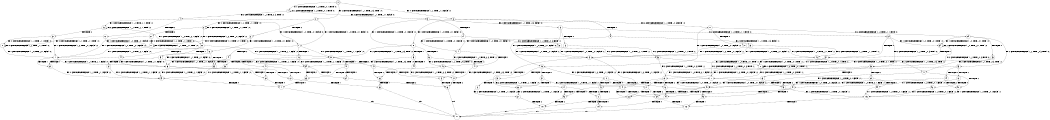 digraph BCG {
size = "7, 10.5";
center = TRUE;
node [shape = circle];
0 [peripheries = 2];
0 -> 1 [label = "EX !1 !ATOMIC_EXCH_BRANCH (1, +0, TRUE, +0, 1, TRUE) !:0:"];
0 -> 2 [label = "EX !2 !ATOMIC_EXCH_BRANCH (1, +1, TRUE, +0, 3, TRUE) !:0:"];
0 -> 3 [label = "EX !0 !ATOMIC_EXCH_BRANCH (1, +1, TRUE, +1, 1, FALSE) !:0:"];
1 -> 4 [label = "EX !2 !ATOMIC_EXCH_BRANCH (1, +1, TRUE, +0, 3, TRUE) !:0:"];
1 -> 5 [label = "EX !0 !ATOMIC_EXCH_BRANCH (1, +1, TRUE, +1, 1, FALSE) !:0:"];
1 -> 1 [label = "EX !1 !ATOMIC_EXCH_BRANCH (1, +0, TRUE, +0, 1, TRUE) !:0:"];
2 -> 6 [label = "TERMINATE !2"];
2 -> 7 [label = "EX !1 !ATOMIC_EXCH_BRANCH (1, +0, TRUE, +0, 1, FALSE) !:0:"];
2 -> 8 [label = "EX !0 !ATOMIC_EXCH_BRANCH (1, +1, TRUE, +1, 1, TRUE) !:0:"];
3 -> 9 [label = "TERMINATE !0"];
3 -> 10 [label = "EX !1 !ATOMIC_EXCH_BRANCH (1, +0, TRUE, +0, 1, FALSE) !:0:"];
3 -> 11 [label = "EX !2 !ATOMIC_EXCH_BRANCH (1, +1, TRUE, +0, 3, FALSE) !:0:"];
4 -> 12 [label = "TERMINATE !2"];
4 -> 13 [label = "EX !0 !ATOMIC_EXCH_BRANCH (1, +1, TRUE, +1, 1, TRUE) !:0:"];
4 -> 7 [label = "EX !1 !ATOMIC_EXCH_BRANCH (1, +0, TRUE, +0, 1, FALSE) !:0:"];
5 -> 14 [label = "TERMINATE !0"];
5 -> 15 [label = "EX !2 !ATOMIC_EXCH_BRANCH (1, +1, TRUE, +0, 3, FALSE) !:0:"];
5 -> 10 [label = "EX !1 !ATOMIC_EXCH_BRANCH (1, +0, TRUE, +0, 1, FALSE) !:0:"];
6 -> 16 [label = "EX !1 !ATOMIC_EXCH_BRANCH (1, +0, TRUE, +0, 1, FALSE) !:0:"];
6 -> 17 [label = "EX !0 !ATOMIC_EXCH_BRANCH (1, +1, TRUE, +1, 1, TRUE) !:0:"];
7 -> 18 [label = "TERMINATE !1"];
7 -> 19 [label = "TERMINATE !2"];
7 -> 20 [label = "EX !0 !ATOMIC_EXCH_BRANCH (1, +1, TRUE, +1, 1, FALSE) !:0:"];
8 -> 21 [label = "TERMINATE !2"];
8 -> 22 [label = "EX !1 !ATOMIC_EXCH_BRANCH (1, +0, TRUE, +0, 1, FALSE) !:0:"];
8 -> 8 [label = "EX !0 !ATOMIC_EXCH_BRANCH (1, +1, TRUE, +1, 1, TRUE) !:0:"];
9 -> 23 [label = "EX !2 !ATOMIC_EXCH_BRANCH (1, +1, TRUE, +0, 3, FALSE) !:1:"];
9 -> 24 [label = "EX !1 !ATOMIC_EXCH_BRANCH (1, +0, TRUE, +0, 1, FALSE) !:1:"];
10 -> 25 [label = "TERMINATE !1"];
10 -> 26 [label = "TERMINATE !0"];
10 -> 20 [label = "EX !2 !ATOMIC_EXCH_BRANCH (1, +1, TRUE, +0, 3, TRUE) !:0:"];
11 -> 27 [label = "TERMINATE !0"];
11 -> 28 [label = "EX !1 !ATOMIC_EXCH_BRANCH (1, +0, TRUE, +0, 1, FALSE) !:0:"];
11 -> 29 [label = "EX !2 !ATOMIC_EXCH_BRANCH (1, +0, TRUE, +1, 1, TRUE) !:0:"];
12 -> 30 [label = "EX !0 !ATOMIC_EXCH_BRANCH (1, +1, TRUE, +1, 1, TRUE) !:0:"];
12 -> 16 [label = "EX !1 !ATOMIC_EXCH_BRANCH (1, +0, TRUE, +0, 1, FALSE) !:0:"];
13 -> 31 [label = "TERMINATE !2"];
13 -> 22 [label = "EX !1 !ATOMIC_EXCH_BRANCH (1, +0, TRUE, +0, 1, FALSE) !:0:"];
13 -> 13 [label = "EX !0 !ATOMIC_EXCH_BRANCH (1, +1, TRUE, +1, 1, TRUE) !:0:"];
14 -> 32 [label = "EX !2 !ATOMIC_EXCH_BRANCH (1, +1, TRUE, +0, 3, FALSE) !:1:"];
14 -> 24 [label = "EX !1 !ATOMIC_EXCH_BRANCH (1, +0, TRUE, +0, 1, FALSE) !:1:"];
15 -> 33 [label = "TERMINATE !0"];
15 -> 34 [label = "EX !2 !ATOMIC_EXCH_BRANCH (1, +0, TRUE, +1, 1, TRUE) !:0:"];
15 -> 28 [label = "EX !1 !ATOMIC_EXCH_BRANCH (1, +0, TRUE, +0, 1, FALSE) !:0:"];
16 -> 35 [label = "TERMINATE !1"];
16 -> 36 [label = "EX !0 !ATOMIC_EXCH_BRANCH (1, +1, TRUE, +1, 1, FALSE) !:0:"];
17 -> 37 [label = "EX !1 !ATOMIC_EXCH_BRANCH (1, +0, TRUE, +0, 1, FALSE) !:0:"];
17 -> 17 [label = "EX !0 !ATOMIC_EXCH_BRANCH (1, +1, TRUE, +1, 1, TRUE) !:0:"];
18 -> 38 [label = "TERMINATE !2"];
18 -> 39 [label = "EX !0 !ATOMIC_EXCH_BRANCH (1, +1, TRUE, +1, 1, FALSE) !:0:"];
19 -> 35 [label = "TERMINATE !1"];
19 -> 36 [label = "EX !0 !ATOMIC_EXCH_BRANCH (1, +1, TRUE, +1, 1, FALSE) !:0:"];
20 -> 40 [label = "TERMINATE !1"];
20 -> 41 [label = "TERMINATE !2"];
20 -> 42 [label = "TERMINATE !0"];
21 -> 37 [label = "EX !1 !ATOMIC_EXCH_BRANCH (1, +0, TRUE, +0, 1, FALSE) !:0:"];
21 -> 17 [label = "EX !0 !ATOMIC_EXCH_BRANCH (1, +1, TRUE, +1, 1, TRUE) !:0:"];
22 -> 43 [label = "TERMINATE !1"];
22 -> 44 [label = "TERMINATE !2"];
22 -> 20 [label = "EX !0 !ATOMIC_EXCH_BRANCH (1, +1, TRUE, +1, 1, FALSE) !:0:"];
23 -> 45 [label = "EX !1 !ATOMIC_EXCH_BRANCH (1, +0, TRUE, +0, 1, FALSE) !:1:"];
23 -> 46 [label = "EX !2 !ATOMIC_EXCH_BRANCH (1, +0, TRUE, +1, 1, TRUE) !:1:"];
24 -> 47 [label = "TERMINATE !1"];
24 -> 48 [label = "EX !2 !ATOMIC_EXCH_BRANCH (1, +1, TRUE, +0, 3, TRUE) !:1:"];
25 -> 49 [label = "TERMINATE !0"];
25 -> 39 [label = "EX !2 !ATOMIC_EXCH_BRANCH (1, +1, TRUE, +0, 3, TRUE) !:0:"];
26 -> 47 [label = "TERMINATE !1"];
26 -> 48 [label = "EX !2 !ATOMIC_EXCH_BRANCH (1, +1, TRUE, +0, 3, TRUE) !:1:"];
27 -> 45 [label = "EX !1 !ATOMIC_EXCH_BRANCH (1, +0, TRUE, +0, 1, FALSE) !:1:"];
27 -> 46 [label = "EX !2 !ATOMIC_EXCH_BRANCH (1, +0, TRUE, +1, 1, TRUE) !:1:"];
28 -> 50 [label = "TERMINATE !1"];
28 -> 51 [label = "TERMINATE !0"];
28 -> 52 [label = "EX !2 !ATOMIC_EXCH_BRANCH (1, +0, TRUE, +1, 1, FALSE) !:0:"];
29 -> 53 [label = "TERMINATE !0"];
29 -> 54 [label = "EX !1 !ATOMIC_EXCH_BRANCH (1, +0, TRUE, +0, 1, TRUE) !:0:"];
29 -> 55 [label = "EX !2 !ATOMIC_EXCH_BRANCH (1, +1, TRUE, +0, 3, TRUE) !:0:"];
30 -> 37 [label = "EX !1 !ATOMIC_EXCH_BRANCH (1, +0, TRUE, +0, 1, FALSE) !:0:"];
30 -> 30 [label = "EX !0 !ATOMIC_EXCH_BRANCH (1, +1, TRUE, +1, 1, TRUE) !:0:"];
31 -> 37 [label = "EX !1 !ATOMIC_EXCH_BRANCH (1, +0, TRUE, +0, 1, FALSE) !:0:"];
31 -> 30 [label = "EX !0 !ATOMIC_EXCH_BRANCH (1, +1, TRUE, +1, 1, TRUE) !:0:"];
32 -> 56 [label = "EX !2 !ATOMIC_EXCH_BRANCH (1, +0, TRUE, +1, 1, TRUE) !:1:"];
32 -> 45 [label = "EX !1 !ATOMIC_EXCH_BRANCH (1, +0, TRUE, +0, 1, FALSE) !:1:"];
33 -> 56 [label = "EX !2 !ATOMIC_EXCH_BRANCH (1, +0, TRUE, +1, 1, TRUE) !:1:"];
33 -> 45 [label = "EX !1 !ATOMIC_EXCH_BRANCH (1, +0, TRUE, +0, 1, FALSE) !:1:"];
34 -> 57 [label = "TERMINATE !0"];
34 -> 58 [label = "EX !2 !ATOMIC_EXCH_BRANCH (1, +1, TRUE, +0, 3, TRUE) !:0:"];
34 -> 54 [label = "EX !1 !ATOMIC_EXCH_BRANCH (1, +0, TRUE, +0, 1, TRUE) !:0:"];
35 -> 59 [label = "EX !0 !ATOMIC_EXCH_BRANCH (1, +1, TRUE, +1, 1, FALSE) !:0:"];
36 -> 60 [label = "TERMINATE !1"];
36 -> 61 [label = "TERMINATE !0"];
37 -> 62 [label = "TERMINATE !1"];
37 -> 36 [label = "EX !0 !ATOMIC_EXCH_BRANCH (1, +1, TRUE, +1, 1, FALSE) !:0:"];
38 -> 59 [label = "EX !0 !ATOMIC_EXCH_BRANCH (1, +1, TRUE, +1, 1, FALSE) !:0:"];
39 -> 63 [label = "TERMINATE !2"];
39 -> 64 [label = "TERMINATE !0"];
40 -> 63 [label = "TERMINATE !2"];
40 -> 64 [label = "TERMINATE !0"];
41 -> 60 [label = "TERMINATE !1"];
41 -> 61 [label = "TERMINATE !0"];
42 -> 65 [label = "TERMINATE !1"];
42 -> 66 [label = "TERMINATE !2"];
43 -> 67 [label = "TERMINATE !2"];
43 -> 39 [label = "EX !0 !ATOMIC_EXCH_BRANCH (1, +1, TRUE, +1, 1, FALSE) !:0:"];
44 -> 62 [label = "TERMINATE !1"];
44 -> 36 [label = "EX !0 !ATOMIC_EXCH_BRANCH (1, +1, TRUE, +1, 1, FALSE) !:0:"];
45 -> 68 [label = "TERMINATE !1"];
45 -> 69 [label = "EX !2 !ATOMIC_EXCH_BRANCH (1, +0, TRUE, +1, 1, FALSE) !:1:"];
46 -> 70 [label = "EX !1 !ATOMIC_EXCH_BRANCH (1, +0, TRUE, +0, 1, TRUE) !:1:"];
46 -> 71 [label = "EX !2 !ATOMIC_EXCH_BRANCH (1, +1, TRUE, +0, 3, TRUE) !:1:"];
47 -> 72 [label = "EX !2 !ATOMIC_EXCH_BRANCH (1, +1, TRUE, +0, 3, TRUE) !:2:"];
48 -> 65 [label = "TERMINATE !1"];
48 -> 66 [label = "TERMINATE !2"];
49 -> 72 [label = "EX !2 !ATOMIC_EXCH_BRANCH (1, +1, TRUE, +0, 3, TRUE) !:2:"];
50 -> 73 [label = "TERMINATE !0"];
50 -> 74 [label = "EX !2 !ATOMIC_EXCH_BRANCH (1, +0, TRUE, +1, 1, FALSE) !:0:"];
51 -> 68 [label = "TERMINATE !1"];
51 -> 69 [label = "EX !2 !ATOMIC_EXCH_BRANCH (1, +0, TRUE, +1, 1, FALSE) !:1:"];
52 -> 75 [label = "TERMINATE !1"];
52 -> 76 [label = "TERMINATE !2"];
52 -> 77 [label = "TERMINATE !0"];
53 -> 70 [label = "EX !1 !ATOMIC_EXCH_BRANCH (1, +0, TRUE, +0, 1, TRUE) !:1:"];
53 -> 71 [label = "EX !2 !ATOMIC_EXCH_BRANCH (1, +1, TRUE, +0, 3, TRUE) !:1:"];
54 -> 57 [label = "TERMINATE !0"];
54 -> 58 [label = "EX !2 !ATOMIC_EXCH_BRANCH (1, +1, TRUE, +0, 3, TRUE) !:0:"];
54 -> 54 [label = "EX !1 !ATOMIC_EXCH_BRANCH (1, +0, TRUE, +0, 1, TRUE) !:0:"];
55 -> 78 [label = "TERMINATE !2"];
55 -> 79 [label = "TERMINATE !0"];
55 -> 80 [label = "EX !1 !ATOMIC_EXCH_BRANCH (1, +0, TRUE, +0, 1, FALSE) !:0:"];
56 -> 81 [label = "EX !2 !ATOMIC_EXCH_BRANCH (1, +1, TRUE, +0, 3, TRUE) !:1:"];
56 -> 70 [label = "EX !1 !ATOMIC_EXCH_BRANCH (1, +0, TRUE, +0, 1, TRUE) !:1:"];
57 -> 81 [label = "EX !2 !ATOMIC_EXCH_BRANCH (1, +1, TRUE, +0, 3, TRUE) !:1:"];
57 -> 70 [label = "EX !1 !ATOMIC_EXCH_BRANCH (1, +0, TRUE, +0, 1, TRUE) !:1:"];
58 -> 82 [label = "TERMINATE !2"];
58 -> 83 [label = "TERMINATE !0"];
58 -> 80 [label = "EX !1 !ATOMIC_EXCH_BRANCH (1, +0, TRUE, +0, 1, FALSE) !:0:"];
59 -> 84 [label = "TERMINATE !0"];
60 -> 84 [label = "TERMINATE !0"];
61 -> 85 [label = "TERMINATE !1"];
62 -> 59 [label = "EX !0 !ATOMIC_EXCH_BRANCH (1, +1, TRUE, +1, 1, FALSE) !:0:"];
63 -> 84 [label = "TERMINATE !0"];
64 -> 86 [label = "TERMINATE !2"];
65 -> 86 [label = "TERMINATE !2"];
66 -> 85 [label = "TERMINATE !1"];
67 -> 59 [label = "EX !0 !ATOMIC_EXCH_BRANCH (1, +1, TRUE, +1, 1, FALSE) !:0:"];
68 -> 87 [label = "EX !2 !ATOMIC_EXCH_BRANCH (1, +0, TRUE, +1, 1, FALSE) !:2:"];
69 -> 88 [label = "TERMINATE !1"];
69 -> 89 [label = "TERMINATE !2"];
70 -> 81 [label = "EX !2 !ATOMIC_EXCH_BRANCH (1, +1, TRUE, +0, 3, TRUE) !:1:"];
70 -> 70 [label = "EX !1 !ATOMIC_EXCH_BRANCH (1, +0, TRUE, +0, 1, TRUE) !:1:"];
71 -> 90 [label = "TERMINATE !2"];
71 -> 91 [label = "EX !1 !ATOMIC_EXCH_BRANCH (1, +0, TRUE, +0, 1, FALSE) !:1:"];
72 -> 86 [label = "TERMINATE !2"];
73 -> 87 [label = "EX !2 !ATOMIC_EXCH_BRANCH (1, +0, TRUE, +1, 1, FALSE) !:2:"];
74 -> 92 [label = "TERMINATE !2"];
74 -> 93 [label = "TERMINATE !0"];
75 -> 92 [label = "TERMINATE !2"];
75 -> 93 [label = "TERMINATE !0"];
76 -> 94 [label = "TERMINATE !1"];
76 -> 95 [label = "TERMINATE !0"];
77 -> 88 [label = "TERMINATE !1"];
77 -> 89 [label = "TERMINATE !2"];
78 -> 96 [label = "TERMINATE !0"];
78 -> 97 [label = "EX !1 !ATOMIC_EXCH_BRANCH (1, +0, TRUE, +0, 1, FALSE) !:0:"];
79 -> 90 [label = "TERMINATE !2"];
79 -> 91 [label = "EX !1 !ATOMIC_EXCH_BRANCH (1, +0, TRUE, +0, 1, FALSE) !:1:"];
80 -> 75 [label = "TERMINATE !1"];
80 -> 76 [label = "TERMINATE !2"];
80 -> 77 [label = "TERMINATE !0"];
81 -> 98 [label = "TERMINATE !2"];
81 -> 91 [label = "EX !1 !ATOMIC_EXCH_BRANCH (1, +0, TRUE, +0, 1, FALSE) !:1:"];
82 -> 99 [label = "TERMINATE !0"];
82 -> 97 [label = "EX !1 !ATOMIC_EXCH_BRANCH (1, +0, TRUE, +0, 1, FALSE) !:0:"];
83 -> 98 [label = "TERMINATE !2"];
83 -> 91 [label = "EX !1 !ATOMIC_EXCH_BRANCH (1, +0, TRUE, +0, 1, FALSE) !:1:"];
84 -> 100 [label = "exit"];
85 -> 100 [label = "exit"];
86 -> 100 [label = "exit"];
87 -> 101 [label = "TERMINATE !2"];
88 -> 101 [label = "TERMINATE !2"];
89 -> 102 [label = "TERMINATE !1"];
90 -> 103 [label = "EX !1 !ATOMIC_EXCH_BRANCH (1, +0, TRUE, +0, 1, FALSE) !:1:"];
91 -> 88 [label = "TERMINATE !1"];
91 -> 89 [label = "TERMINATE !2"];
92 -> 104 [label = "TERMINATE !0"];
93 -> 101 [label = "TERMINATE !2"];
94 -> 104 [label = "TERMINATE !0"];
95 -> 102 [label = "TERMINATE !1"];
96 -> 103 [label = "EX !1 !ATOMIC_EXCH_BRANCH (1, +0, TRUE, +0, 1, FALSE) !:1:"];
97 -> 94 [label = "TERMINATE !1"];
97 -> 95 [label = "TERMINATE !0"];
98 -> 103 [label = "EX !1 !ATOMIC_EXCH_BRANCH (1, +0, TRUE, +0, 1, FALSE) !:1:"];
99 -> 103 [label = "EX !1 !ATOMIC_EXCH_BRANCH (1, +0, TRUE, +0, 1, FALSE) !:1:"];
101 -> 100 [label = "exit"];
102 -> 100 [label = "exit"];
103 -> 102 [label = "TERMINATE !1"];
104 -> 100 [label = "exit"];
}
